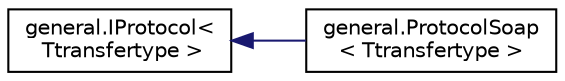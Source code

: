 digraph "Graphical Class Hierarchy"
{
  edge [fontname="Helvetica",fontsize="10",labelfontname="Helvetica",labelfontsize="10"];
  node [fontname="Helvetica",fontsize="10",shape=record];
  rankdir="LR";
  Node1 [label="general.IProtocol\<\l Ttransfertype \>",height=0.2,width=0.4,color="black", fillcolor="white", style="filled",URL="$interfacegeneral_1_1_i_protocol_3_01_ttransfertype_01_4.html"];
  Node1 -> Node2 [dir="back",color="midnightblue",fontsize="10",style="solid",fontname="Helvetica"];
  Node2 [label="general.ProtocolSoap\l\< Ttransfertype \>",height=0.2,width=0.4,color="black", fillcolor="white", style="filled",URL="$classgeneral_1_1_protocol_soap_3_01_ttransfertype_01_4.html"];
}
